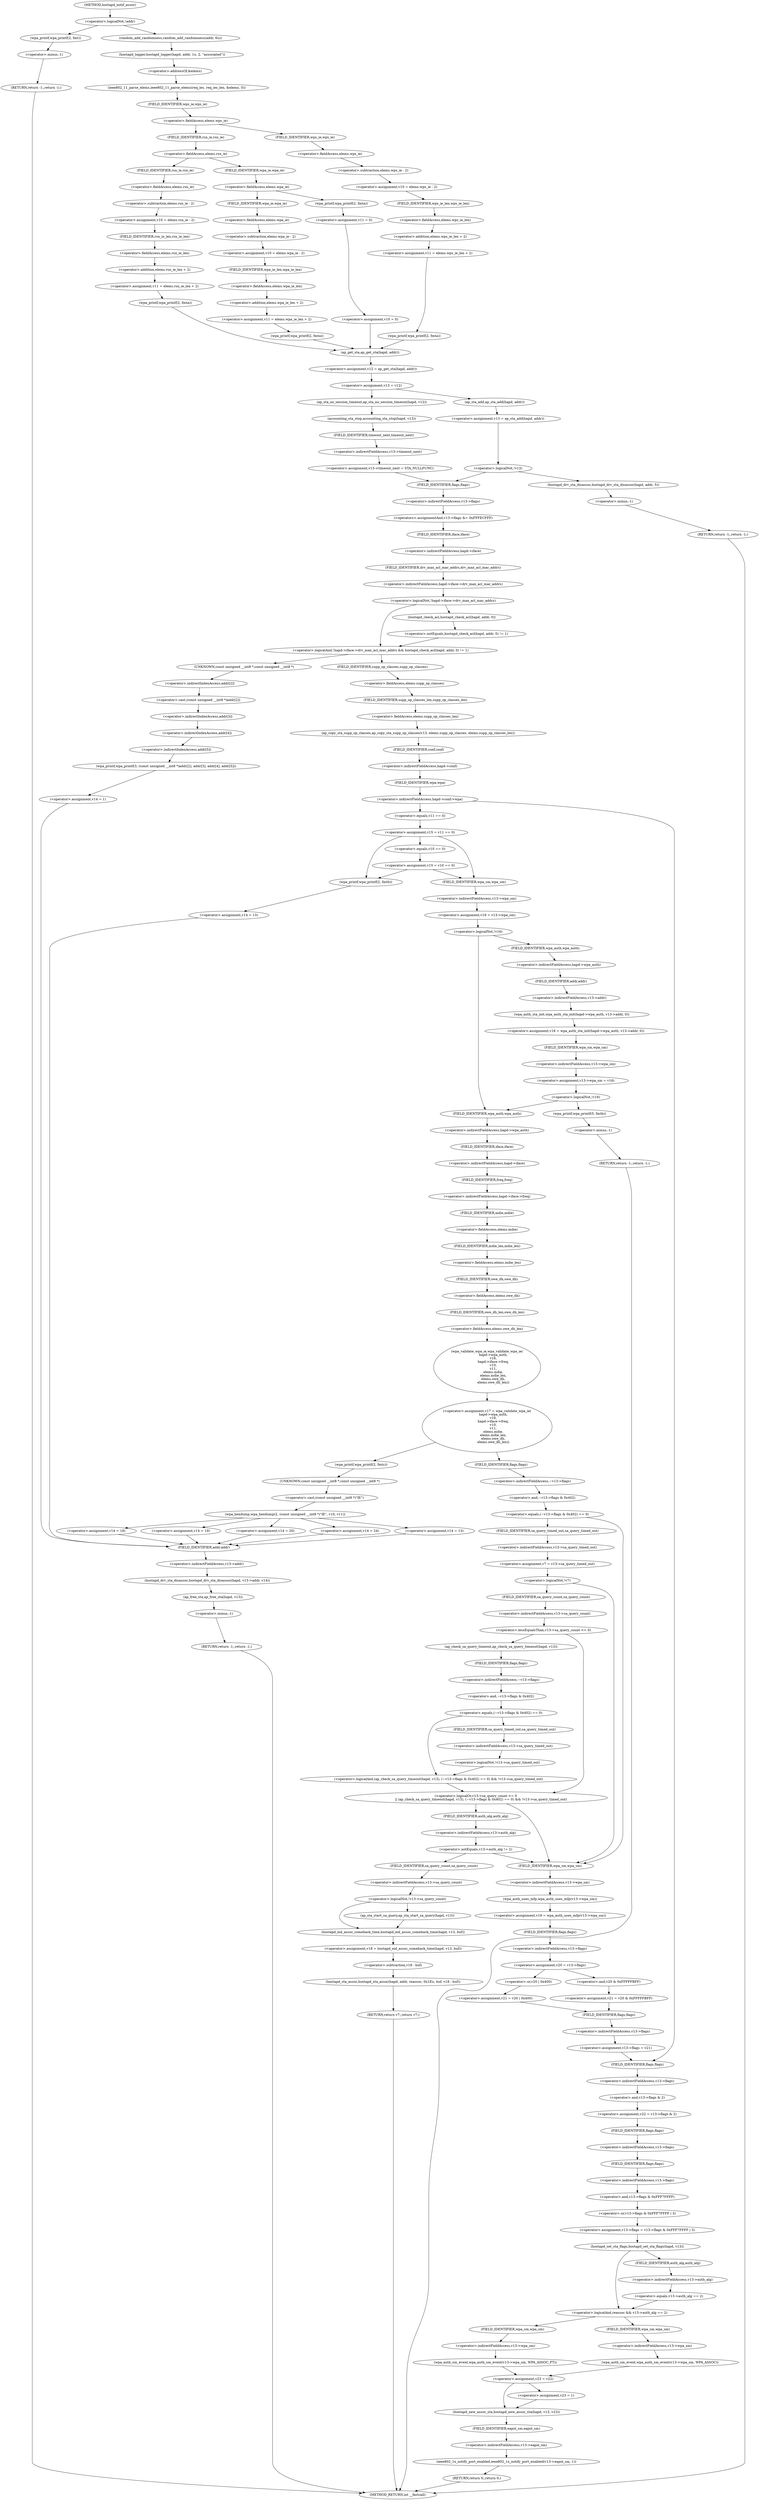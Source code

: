 digraph hostapd_notif_assoc {  
"1000151" [label = "(<operator>.logicalNot,!addr)" ]
"1000154" [label = "(wpa_printf,wpa_printf(2, fmt))" ]
"1000157" [label = "(RETURN,return -1;,return -1;)" ]
"1000158" [label = "(<operator>.minus,-1)" ]
"1000160" [label = "(random_add_randomness,random_add_randomness(addr, 6u))" ]
"1000163" [label = "(hostapd_logger,hostapd_logger(hapd, addr, 1u, 2, \"associated\"))" ]
"1000169" [label = "(ieee802_11_parse_elems,ieee802_11_parse_elems(req_ies, req_ies_len, &elems, 0))" ]
"1000172" [label = "(<operator>.addressOf,&elems)" ]
"1000176" [label = "(<operator>.fieldAccess,elems.wps_ie)" ]
"1000178" [label = "(FIELD_IDENTIFIER,wps_ie,wps_ie)" ]
"1000180" [label = "(<operator>.assignment,v10 = elems.wps_ie - 2)" ]
"1000182" [label = "(<operator>.subtraction,elems.wps_ie - 2)" ]
"1000183" [label = "(<operator>.fieldAccess,elems.wps_ie)" ]
"1000185" [label = "(FIELD_IDENTIFIER,wps_ie,wps_ie)" ]
"1000187" [label = "(<operator>.assignment,v11 = elems.wps_ie_len + 2)" ]
"1000189" [label = "(<operator>.addition,elems.wps_ie_len + 2)" ]
"1000190" [label = "(<operator>.fieldAccess,elems.wps_ie_len)" ]
"1000192" [label = "(FIELD_IDENTIFIER,wps_ie_len,wps_ie_len)" ]
"1000194" [label = "(wpa_printf,wpa_printf(2, fmta))" ]
"1000199" [label = "(<operator>.fieldAccess,elems.rsn_ie)" ]
"1000201" [label = "(FIELD_IDENTIFIER,rsn_ie,rsn_ie)" ]
"1000203" [label = "(<operator>.assignment,v10 = elems.rsn_ie - 2)" ]
"1000205" [label = "(<operator>.subtraction,elems.rsn_ie - 2)" ]
"1000206" [label = "(<operator>.fieldAccess,elems.rsn_ie)" ]
"1000208" [label = "(FIELD_IDENTIFIER,rsn_ie,rsn_ie)" ]
"1000210" [label = "(<operator>.assignment,v11 = elems.rsn_ie_len + 2)" ]
"1000212" [label = "(<operator>.addition,elems.rsn_ie_len + 2)" ]
"1000213" [label = "(<operator>.fieldAccess,elems.rsn_ie_len)" ]
"1000215" [label = "(FIELD_IDENTIFIER,rsn_ie_len,rsn_ie_len)" ]
"1000217" [label = "(wpa_printf,wpa_printf(2, fmta))" ]
"1000222" [label = "(<operator>.fieldAccess,elems.wpa_ie)" ]
"1000224" [label = "(FIELD_IDENTIFIER,wpa_ie,wpa_ie)" ]
"1000226" [label = "(<operator>.assignment,v10 = elems.wpa_ie - 2)" ]
"1000228" [label = "(<operator>.subtraction,elems.wpa_ie - 2)" ]
"1000229" [label = "(<operator>.fieldAccess,elems.wpa_ie)" ]
"1000231" [label = "(FIELD_IDENTIFIER,wpa_ie,wpa_ie)" ]
"1000233" [label = "(<operator>.assignment,v11 = elems.wpa_ie_len + 2)" ]
"1000235" [label = "(<operator>.addition,elems.wpa_ie_len + 2)" ]
"1000236" [label = "(<operator>.fieldAccess,elems.wpa_ie_len)" ]
"1000238" [label = "(FIELD_IDENTIFIER,wpa_ie_len,wpa_ie_len)" ]
"1000240" [label = "(wpa_printf,wpa_printf(2, fmta))" ]
"1000245" [label = "(wpa_printf,wpa_printf(2, fmta))" ]
"1000248" [label = "(<operator>.assignment,v11 = 0)" ]
"1000251" [label = "(<operator>.assignment,v10 = 0)" ]
"1000254" [label = "(<operator>.assignment,v12 = ap_get_sta(hapd, addr))" ]
"1000256" [label = "(ap_get_sta,ap_get_sta(hapd, addr))" ]
"1000259" [label = "(<operator>.assignment,v13 = v12)" ]
"1000265" [label = "(ap_sta_no_session_timeout,ap_sta_no_session_timeout(hapd, v12))" ]
"1000268" [label = "(accounting_sta_stop,accounting_sta_stop(hapd, v13))" ]
"1000271" [label = "(<operator>.assignment,v13->timeout_next = STA_NULLFUNC)" ]
"1000272" [label = "(<operator>.indirectFieldAccess,v13->timeout_next)" ]
"1000274" [label = "(FIELD_IDENTIFIER,timeout_next,timeout_next)" ]
"1000278" [label = "(<operator>.assignment,v13 = ap_sta_add(hapd, addr))" ]
"1000280" [label = "(ap_sta_add,ap_sta_add(hapd, addr))" ]
"1000284" [label = "(<operator>.logicalNot,!v13)" ]
"1000287" [label = "(hostapd_drv_sta_disassoc,hostapd_drv_sta_disassoc(hapd, addr, 5))" ]
"1000291" [label = "(RETURN,return -1;,return -1;)" ]
"1000292" [label = "(<operator>.minus,-1)" ]
"1000294" [label = "(<operators>.assignmentAnd,v13->flags &= 0xFFFECFFF)" ]
"1000295" [label = "(<operator>.indirectFieldAccess,v13->flags)" ]
"1000297" [label = "(FIELD_IDENTIFIER,flags,flags)" ]
"1000300" [label = "(<operator>.logicalAnd,!hapd->iface->drv_max_acl_mac_addrs && hostapd_check_acl(hapd, addr, 0) != 1)" ]
"1000301" [label = "(<operator>.logicalNot,!hapd->iface->drv_max_acl_mac_addrs)" ]
"1000302" [label = "(<operator>.indirectFieldAccess,hapd->iface->drv_max_acl_mac_addrs)" ]
"1000303" [label = "(<operator>.indirectFieldAccess,hapd->iface)" ]
"1000305" [label = "(FIELD_IDENTIFIER,iface,iface)" ]
"1000306" [label = "(FIELD_IDENTIFIER,drv_max_acl_mac_addrs,drv_max_acl_mac_addrs)" ]
"1000307" [label = "(<operator>.notEquals,hostapd_check_acl(hapd, addr, 0) != 1)" ]
"1000308" [label = "(hostapd_check_acl,hostapd_check_acl(hapd, addr, 0))" ]
"1000314" [label = "(wpa_printf,wpa_printf(3, (const unsigned __int8 *)addr[2], addr[3], addr[4], addr[5]))" ]
"1000316" [label = "(<operator>.cast,(const unsigned __int8 *)addr[2])" ]
"1000317" [label = "(UNKNOWN,const unsigned __int8 *,const unsigned __int8 *)" ]
"1000318" [label = "(<operator>.indirectIndexAccess,addr[2])" ]
"1000321" [label = "(<operator>.indirectIndexAccess,addr[3])" ]
"1000324" [label = "(<operator>.indirectIndexAccess,addr[4])" ]
"1000327" [label = "(<operator>.indirectIndexAccess,addr[5])" ]
"1000330" [label = "(<operator>.assignment,v14 = 1)" ]
"1000334" [label = "(hostapd_drv_sta_disassoc,hostapd_drv_sta_disassoc(hapd, v13->addr, v14))" ]
"1000336" [label = "(<operator>.indirectFieldAccess,v13->addr)" ]
"1000338" [label = "(FIELD_IDENTIFIER,addr,addr)" ]
"1000340" [label = "(ap_free_sta,ap_free_sta(hapd, v13))" ]
"1000343" [label = "(RETURN,return -1;,return -1;)" ]
"1000344" [label = "(<operator>.minus,-1)" ]
"1000346" [label = "(ap_copy_sta_supp_op_classes,ap_copy_sta_supp_op_classes(v13, elems.supp_op_classes, elems.supp_op_classes_len))" ]
"1000348" [label = "(<operator>.fieldAccess,elems.supp_op_classes)" ]
"1000350" [label = "(FIELD_IDENTIFIER,supp_op_classes,supp_op_classes)" ]
"1000351" [label = "(<operator>.fieldAccess,elems.supp_op_classes_len)" ]
"1000353" [label = "(FIELD_IDENTIFIER,supp_op_classes_len,supp_op_classes_len)" ]
"1000355" [label = "(<operator>.indirectFieldAccess,hapd->conf->wpa)" ]
"1000356" [label = "(<operator>.indirectFieldAccess,hapd->conf)" ]
"1000358" [label = "(FIELD_IDENTIFIER,conf,conf)" ]
"1000359" [label = "(FIELD_IDENTIFIER,wpa,wpa)" ]
"1000361" [label = "(<operator>.assignment,v15 = v11 == 0)" ]
"1000363" [label = "(<operator>.equals,v11 == 0)" ]
"1000368" [label = "(<operator>.assignment,v15 = v10 == 0)" ]
"1000370" [label = "(<operator>.equals,v10 == 0)" ]
"1000376" [label = "(wpa_printf,wpa_printf(2, fmtb))" ]
"1000379" [label = "(<operator>.assignment,v14 = 13)" ]
"1000383" [label = "(<operator>.assignment,v16 = v13->wpa_sm)" ]
"1000385" [label = "(<operator>.indirectFieldAccess,v13->wpa_sm)" ]
"1000387" [label = "(FIELD_IDENTIFIER,wpa_sm,wpa_sm)" ]
"1000389" [label = "(<operator>.logicalNot,!v16)" ]
"1000392" [label = "(<operator>.assignment,v16 = wpa_auth_sta_init(hapd->wpa_auth, v13->addr, 0))" ]
"1000394" [label = "(wpa_auth_sta_init,wpa_auth_sta_init(hapd->wpa_auth, v13->addr, 0))" ]
"1000395" [label = "(<operator>.indirectFieldAccess,hapd->wpa_auth)" ]
"1000397" [label = "(FIELD_IDENTIFIER,wpa_auth,wpa_auth)" ]
"1000398" [label = "(<operator>.indirectFieldAccess,v13->addr)" ]
"1000400" [label = "(FIELD_IDENTIFIER,addr,addr)" ]
"1000402" [label = "(<operator>.assignment,v13->wpa_sm = v16)" ]
"1000403" [label = "(<operator>.indirectFieldAccess,v13->wpa_sm)" ]
"1000405" [label = "(FIELD_IDENTIFIER,wpa_sm,wpa_sm)" ]
"1000408" [label = "(<operator>.logicalNot,!v16)" ]
"1000411" [label = "(wpa_printf,wpa_printf(5, fmtb))" ]
"1000414" [label = "(RETURN,return -1;,return -1;)" ]
"1000415" [label = "(<operator>.minus,-1)" ]
"1000417" [label = "(<operator>.assignment,v17 = wpa_validate_wpa_ie(\n            hapd->wpa_auth,\n            v16,\n            hapd->iface->freq,\n            v10,\n            v11,\n            elems.mdie,\n            elems.mdie_len,\n            elems.owe_dh,\n            elems.owe_dh_len))" ]
"1000419" [label = "(wpa_validate_wpa_ie,wpa_validate_wpa_ie(\n            hapd->wpa_auth,\n            v16,\n            hapd->iface->freq,\n            v10,\n            v11,\n            elems.mdie,\n            elems.mdie_len,\n            elems.owe_dh,\n            elems.owe_dh_len))" ]
"1000420" [label = "(<operator>.indirectFieldAccess,hapd->wpa_auth)" ]
"1000422" [label = "(FIELD_IDENTIFIER,wpa_auth,wpa_auth)" ]
"1000424" [label = "(<operator>.indirectFieldAccess,hapd->iface->freq)" ]
"1000425" [label = "(<operator>.indirectFieldAccess,hapd->iface)" ]
"1000427" [label = "(FIELD_IDENTIFIER,iface,iface)" ]
"1000428" [label = "(FIELD_IDENTIFIER,freq,freq)" ]
"1000431" [label = "(<operator>.fieldAccess,elems.mdie)" ]
"1000433" [label = "(FIELD_IDENTIFIER,mdie,mdie)" ]
"1000434" [label = "(<operator>.fieldAccess,elems.mdie_len)" ]
"1000436" [label = "(FIELD_IDENTIFIER,mdie_len,mdie_len)" ]
"1000437" [label = "(<operator>.fieldAccess,elems.owe_dh)" ]
"1000439" [label = "(FIELD_IDENTIFIER,owe_dh,owe_dh)" ]
"1000440" [label = "(<operator>.fieldAccess,elems.owe_dh_len)" ]
"1000442" [label = "(FIELD_IDENTIFIER,owe_dh_len,owe_dh_len)" ]
"1000446" [label = "(wpa_printf,wpa_printf(2, fmtc))" ]
"1000449" [label = "(wpa_hexdump,wpa_hexdump(2, (const unsigned __int8 *)\"IE\", v10, v11))" ]
"1000451" [label = "(<operator>.cast,(const unsigned __int8 *)\"IE\")" ]
"1000452" [label = "(UNKNOWN,const unsigned __int8 *,const unsigned __int8 *)" ]
"1000460" [label = "(<operator>.assignment,v14 = 18)" ]
"1000465" [label = "(<operator>.assignment,v14 = 19)" ]
"1000470" [label = "(<operator>.assignment,v14 = 20)" ]
"1000475" [label = "(<operator>.assignment,v14 = 24)" ]
"1000480" [label = "(<operator>.assignment,v14 = 13)" ]
"1000486" [label = "(<operator>.equals,(~v13->flags & 0x402) == 0)" ]
"1000487" [label = "(<operator>.and,~v13->flags & 0x402)" ]
"1000488" [label = "(<operator>.indirectFieldAccess,~v13->flags)" ]
"1000490" [label = "(FIELD_IDENTIFIER,flags,flags)" ]
"1000494" [label = "(<operator>.assignment,v7 = v13->sa_query_timed_out)" ]
"1000496" [label = "(<operator>.indirectFieldAccess,v13->sa_query_timed_out)" ]
"1000498" [label = "(FIELD_IDENTIFIER,sa_query_timed_out,sa_query_timed_out)" ]
"1000500" [label = "(<operator>.logicalNot,!v7)" ]
"1000504" [label = "(<operator>.logicalOr,v13->sa_query_count <= 0\n          || (ap_check_sa_query_timeout(hapd, v13), (~v13->flags & 0x402) == 0) && !v13->sa_query_timed_out)" ]
"1000505" [label = "(<operator>.lessEqualsThan,v13->sa_query_count <= 0)" ]
"1000506" [label = "(<operator>.indirectFieldAccess,v13->sa_query_count)" ]
"1000508" [label = "(FIELD_IDENTIFIER,sa_query_count,sa_query_count)" ]
"1000510" [label = "(<operator>.logicalAnd,(ap_check_sa_query_timeout(hapd, v13), (~v13->flags & 0x402) == 0) && !v13->sa_query_timed_out)" ]
"1000512" [label = "(ap_check_sa_query_timeout,ap_check_sa_query_timeout(hapd, v13))" ]
"1000515" [label = "(<operator>.equals,(~v13->flags & 0x402) == 0)" ]
"1000516" [label = "(<operator>.and,~v13->flags & 0x402)" ]
"1000517" [label = "(<operator>.indirectFieldAccess,~v13->flags)" ]
"1000519" [label = "(FIELD_IDENTIFIER,flags,flags)" ]
"1000522" [label = "(<operator>.logicalNot,!v13->sa_query_timed_out)" ]
"1000523" [label = "(<operator>.indirectFieldAccess,v13->sa_query_timed_out)" ]
"1000525" [label = "(FIELD_IDENTIFIER,sa_query_timed_out,sa_query_timed_out)" ]
"1000528" [label = "(<operator>.notEquals,v13->auth_alg != 2)" ]
"1000529" [label = "(<operator>.indirectFieldAccess,v13->auth_alg)" ]
"1000531" [label = "(FIELD_IDENTIFIER,auth_alg,auth_alg)" ]
"1000535" [label = "(<operator>.logicalNot,!v13->sa_query_count)" ]
"1000536" [label = "(<operator>.indirectFieldAccess,v13->sa_query_count)" ]
"1000538" [label = "(FIELD_IDENTIFIER,sa_query_count,sa_query_count)" ]
"1000539" [label = "(ap_sta_start_sa_query,ap_sta_start_sa_query(hapd, v13))" ]
"1000542" [label = "(<operator>.assignment,v18 = hostapd_eid_assoc_comeback_time(hapd, v13, buf))" ]
"1000544" [label = "(hostapd_eid_assoc_comeback_time,hostapd_eid_assoc_comeback_time(hapd, v13, buf))" ]
"1000548" [label = "(hostapd_sta_assoc,hostapd_sta_assoc(hapd, addr, reassoc, 0x1Eu, buf, v18 - buf))" ]
"1000554" [label = "(<operator>.subtraction,v18 - buf)" ]
"1000557" [label = "(RETURN,return v7;,return v7;)" ]
"1000559" [label = "(<operator>.assignment,v19 = wpa_auth_uses_mfp(v13->wpa_sm))" ]
"1000561" [label = "(wpa_auth_uses_mfp,wpa_auth_uses_mfp(v13->wpa_sm))" ]
"1000562" [label = "(<operator>.indirectFieldAccess,v13->wpa_sm)" ]
"1000564" [label = "(FIELD_IDENTIFIER,wpa_sm,wpa_sm)" ]
"1000565" [label = "(<operator>.assignment,v20 = v13->flags)" ]
"1000567" [label = "(<operator>.indirectFieldAccess,v13->flags)" ]
"1000569" [label = "(FIELD_IDENTIFIER,flags,flags)" ]
"1000572" [label = "(<operator>.assignment,v21 = v20 | 0x400)" ]
"1000574" [label = "(<operator>.or,v20 | 0x400)" ]
"1000578" [label = "(<operator>.assignment,v21 = v20 & 0xFFFFFBFF)" ]
"1000580" [label = "(<operator>.and,v20 & 0xFFFFFBFF)" ]
"1000583" [label = "(<operator>.assignment,v13->flags = v21)" ]
"1000584" [label = "(<operator>.indirectFieldAccess,v13->flags)" ]
"1000586" [label = "(FIELD_IDENTIFIER,flags,flags)" ]
"1000588" [label = "(<operator>.assignment,v22 = v13->flags & 2)" ]
"1000590" [label = "(<operator>.and,v13->flags & 2)" ]
"1000591" [label = "(<operator>.indirectFieldAccess,v13->flags)" ]
"1000593" [label = "(FIELD_IDENTIFIER,flags,flags)" ]
"1000595" [label = "(<operator>.assignment,v13->flags = v13->flags & 0xFFF7FFFF | 3)" ]
"1000596" [label = "(<operator>.indirectFieldAccess,v13->flags)" ]
"1000598" [label = "(FIELD_IDENTIFIER,flags,flags)" ]
"1000599" [label = "(<operator>.or,v13->flags & 0xFFF7FFFF | 3)" ]
"1000600" [label = "(<operator>.and,v13->flags & 0xFFF7FFFF)" ]
"1000601" [label = "(<operator>.indirectFieldAccess,v13->flags)" ]
"1000603" [label = "(FIELD_IDENTIFIER,flags,flags)" ]
"1000606" [label = "(hostapd_set_sta_flags,hostapd_set_sta_flags(hapd, v13))" ]
"1000610" [label = "(<operator>.logicalAnd,reassoc && v13->auth_alg == 2)" ]
"1000612" [label = "(<operator>.equals,v13->auth_alg == 2)" ]
"1000613" [label = "(<operator>.indirectFieldAccess,v13->auth_alg)" ]
"1000615" [label = "(FIELD_IDENTIFIER,auth_alg,auth_alg)" ]
"1000617" [label = "(wpa_auth_sm_event,wpa_auth_sm_event(v13->wpa_sm, WPA_ASSOC_FT))" ]
"1000618" [label = "(<operator>.indirectFieldAccess,v13->wpa_sm)" ]
"1000620" [label = "(FIELD_IDENTIFIER,wpa_sm,wpa_sm)" ]
"1000623" [label = "(wpa_auth_sm_event,wpa_auth_sm_event(v13->wpa_sm, WPA_ASSOC))" ]
"1000624" [label = "(<operator>.indirectFieldAccess,v13->wpa_sm)" ]
"1000626" [label = "(FIELD_IDENTIFIER,wpa_sm,wpa_sm)" ]
"1000628" [label = "(<operator>.assignment,v23 = v22)" ]
"1000633" [label = "(<operator>.assignment,v23 = 1)" ]
"1000636" [label = "(hostapd_new_assoc_sta,hostapd_new_assoc_sta(hapd, v13, v23))" ]
"1000640" [label = "(ieee802_1x_notify_port_enabled,ieee802_1x_notify_port_enabled(v13->eapol_sm, 1))" ]
"1000641" [label = "(<operator>.indirectFieldAccess,v13->eapol_sm)" ]
"1000643" [label = "(FIELD_IDENTIFIER,eapol_sm,eapol_sm)" ]
"1000645" [label = "(RETURN,return 0;,return 0;)" ]
"1000122" [label = "(METHOD,hostapd_notif_assoc)" ]
"1000647" [label = "(METHOD_RETURN,int __fastcall)" ]
  "1000151" -> "1000154" 
  "1000151" -> "1000160" 
  "1000154" -> "1000158" 
  "1000157" -> "1000647" 
  "1000158" -> "1000157" 
  "1000160" -> "1000163" 
  "1000163" -> "1000172" 
  "1000169" -> "1000178" 
  "1000172" -> "1000169" 
  "1000176" -> "1000185" 
  "1000176" -> "1000201" 
  "1000178" -> "1000176" 
  "1000180" -> "1000192" 
  "1000182" -> "1000180" 
  "1000183" -> "1000182" 
  "1000185" -> "1000183" 
  "1000187" -> "1000194" 
  "1000189" -> "1000187" 
  "1000190" -> "1000189" 
  "1000192" -> "1000190" 
  "1000194" -> "1000256" 
  "1000199" -> "1000208" 
  "1000199" -> "1000224" 
  "1000201" -> "1000199" 
  "1000203" -> "1000215" 
  "1000205" -> "1000203" 
  "1000206" -> "1000205" 
  "1000208" -> "1000206" 
  "1000210" -> "1000217" 
  "1000212" -> "1000210" 
  "1000213" -> "1000212" 
  "1000215" -> "1000213" 
  "1000217" -> "1000256" 
  "1000222" -> "1000231" 
  "1000222" -> "1000245" 
  "1000224" -> "1000222" 
  "1000226" -> "1000238" 
  "1000228" -> "1000226" 
  "1000229" -> "1000228" 
  "1000231" -> "1000229" 
  "1000233" -> "1000240" 
  "1000235" -> "1000233" 
  "1000236" -> "1000235" 
  "1000238" -> "1000236" 
  "1000240" -> "1000256" 
  "1000245" -> "1000248" 
  "1000248" -> "1000251" 
  "1000251" -> "1000256" 
  "1000254" -> "1000259" 
  "1000256" -> "1000254" 
  "1000259" -> "1000265" 
  "1000259" -> "1000280" 
  "1000265" -> "1000268" 
  "1000268" -> "1000274" 
  "1000271" -> "1000297" 
  "1000272" -> "1000271" 
  "1000274" -> "1000272" 
  "1000278" -> "1000284" 
  "1000280" -> "1000278" 
  "1000284" -> "1000287" 
  "1000284" -> "1000297" 
  "1000287" -> "1000292" 
  "1000291" -> "1000647" 
  "1000292" -> "1000291" 
  "1000294" -> "1000305" 
  "1000295" -> "1000294" 
  "1000297" -> "1000295" 
  "1000300" -> "1000317" 
  "1000300" -> "1000350" 
  "1000301" -> "1000300" 
  "1000301" -> "1000308" 
  "1000302" -> "1000301" 
  "1000303" -> "1000306" 
  "1000305" -> "1000303" 
  "1000306" -> "1000302" 
  "1000307" -> "1000300" 
  "1000308" -> "1000307" 
  "1000314" -> "1000330" 
  "1000316" -> "1000321" 
  "1000317" -> "1000318" 
  "1000318" -> "1000316" 
  "1000321" -> "1000324" 
  "1000324" -> "1000327" 
  "1000327" -> "1000314" 
  "1000330" -> "1000338" 
  "1000334" -> "1000340" 
  "1000336" -> "1000334" 
  "1000338" -> "1000336" 
  "1000340" -> "1000344" 
  "1000343" -> "1000647" 
  "1000344" -> "1000343" 
  "1000346" -> "1000358" 
  "1000348" -> "1000353" 
  "1000350" -> "1000348" 
  "1000351" -> "1000346" 
  "1000353" -> "1000351" 
  "1000355" -> "1000363" 
  "1000355" -> "1000593" 
  "1000356" -> "1000359" 
  "1000358" -> "1000356" 
  "1000359" -> "1000355" 
  "1000361" -> "1000370" 
  "1000361" -> "1000376" 
  "1000361" -> "1000387" 
  "1000363" -> "1000361" 
  "1000368" -> "1000376" 
  "1000368" -> "1000387" 
  "1000370" -> "1000368" 
  "1000376" -> "1000379" 
  "1000379" -> "1000338" 
  "1000383" -> "1000389" 
  "1000385" -> "1000383" 
  "1000387" -> "1000385" 
  "1000389" -> "1000397" 
  "1000389" -> "1000422" 
  "1000392" -> "1000405" 
  "1000394" -> "1000392" 
  "1000395" -> "1000400" 
  "1000397" -> "1000395" 
  "1000398" -> "1000394" 
  "1000400" -> "1000398" 
  "1000402" -> "1000408" 
  "1000403" -> "1000402" 
  "1000405" -> "1000403" 
  "1000408" -> "1000411" 
  "1000408" -> "1000422" 
  "1000411" -> "1000415" 
  "1000414" -> "1000647" 
  "1000415" -> "1000414" 
  "1000417" -> "1000446" 
  "1000417" -> "1000490" 
  "1000419" -> "1000417" 
  "1000420" -> "1000427" 
  "1000422" -> "1000420" 
  "1000424" -> "1000433" 
  "1000425" -> "1000428" 
  "1000427" -> "1000425" 
  "1000428" -> "1000424" 
  "1000431" -> "1000436" 
  "1000433" -> "1000431" 
  "1000434" -> "1000439" 
  "1000436" -> "1000434" 
  "1000437" -> "1000442" 
  "1000439" -> "1000437" 
  "1000440" -> "1000419" 
  "1000442" -> "1000440" 
  "1000446" -> "1000452" 
  "1000449" -> "1000460" 
  "1000449" -> "1000465" 
  "1000449" -> "1000470" 
  "1000449" -> "1000475" 
  "1000449" -> "1000480" 
  "1000451" -> "1000449" 
  "1000452" -> "1000451" 
  "1000460" -> "1000338" 
  "1000465" -> "1000338" 
  "1000470" -> "1000338" 
  "1000475" -> "1000338" 
  "1000480" -> "1000338" 
  "1000486" -> "1000498" 
  "1000486" -> "1000564" 
  "1000487" -> "1000486" 
  "1000488" -> "1000487" 
  "1000490" -> "1000488" 
  "1000494" -> "1000500" 
  "1000496" -> "1000494" 
  "1000498" -> "1000496" 
  "1000500" -> "1000508" 
  "1000500" -> "1000564" 
  "1000504" -> "1000531" 
  "1000504" -> "1000564" 
  "1000505" -> "1000504" 
  "1000505" -> "1000512" 
  "1000506" -> "1000505" 
  "1000508" -> "1000506" 
  "1000510" -> "1000504" 
  "1000512" -> "1000519" 
  "1000515" -> "1000510" 
  "1000515" -> "1000525" 
  "1000516" -> "1000515" 
  "1000517" -> "1000516" 
  "1000519" -> "1000517" 
  "1000522" -> "1000510" 
  "1000523" -> "1000522" 
  "1000525" -> "1000523" 
  "1000528" -> "1000538" 
  "1000528" -> "1000564" 
  "1000529" -> "1000528" 
  "1000531" -> "1000529" 
  "1000535" -> "1000539" 
  "1000535" -> "1000544" 
  "1000536" -> "1000535" 
  "1000538" -> "1000536" 
  "1000539" -> "1000544" 
  "1000542" -> "1000554" 
  "1000544" -> "1000542" 
  "1000548" -> "1000557" 
  "1000554" -> "1000548" 
  "1000557" -> "1000647" 
  "1000559" -> "1000569" 
  "1000561" -> "1000559" 
  "1000562" -> "1000561" 
  "1000564" -> "1000562" 
  "1000565" -> "1000574" 
  "1000565" -> "1000580" 
  "1000567" -> "1000565" 
  "1000569" -> "1000567" 
  "1000572" -> "1000586" 
  "1000574" -> "1000572" 
  "1000578" -> "1000586" 
  "1000580" -> "1000578" 
  "1000583" -> "1000593" 
  "1000584" -> "1000583" 
  "1000586" -> "1000584" 
  "1000588" -> "1000598" 
  "1000590" -> "1000588" 
  "1000591" -> "1000590" 
  "1000593" -> "1000591" 
  "1000595" -> "1000606" 
  "1000596" -> "1000603" 
  "1000598" -> "1000596" 
  "1000599" -> "1000595" 
  "1000600" -> "1000599" 
  "1000601" -> "1000600" 
  "1000603" -> "1000601" 
  "1000606" -> "1000610" 
  "1000606" -> "1000615" 
  "1000610" -> "1000620" 
  "1000610" -> "1000626" 
  "1000612" -> "1000610" 
  "1000613" -> "1000612" 
  "1000615" -> "1000613" 
  "1000617" -> "1000628" 
  "1000618" -> "1000617" 
  "1000620" -> "1000618" 
  "1000623" -> "1000628" 
  "1000624" -> "1000623" 
  "1000626" -> "1000624" 
  "1000628" -> "1000633" 
  "1000628" -> "1000636" 
  "1000633" -> "1000636" 
  "1000636" -> "1000643" 
  "1000640" -> "1000645" 
  "1000641" -> "1000640" 
  "1000643" -> "1000641" 
  "1000645" -> "1000647" 
  "1000122" -> "1000151" 
}
